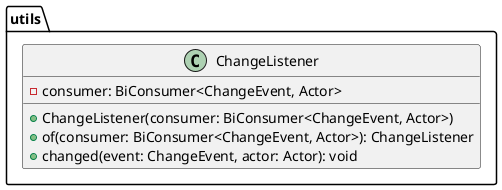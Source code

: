 @startuml

package utils {
    class ChangeListener {
        - consumer: BiConsumer<ChangeEvent, Actor>
        + ChangeListener(consumer: BiConsumer<ChangeEvent, Actor>)
        + of(consumer: BiConsumer<ChangeEvent, Actor>): ChangeListener
        + changed(event: ChangeEvent, actor: Actor): void
    }
}
@enduml
